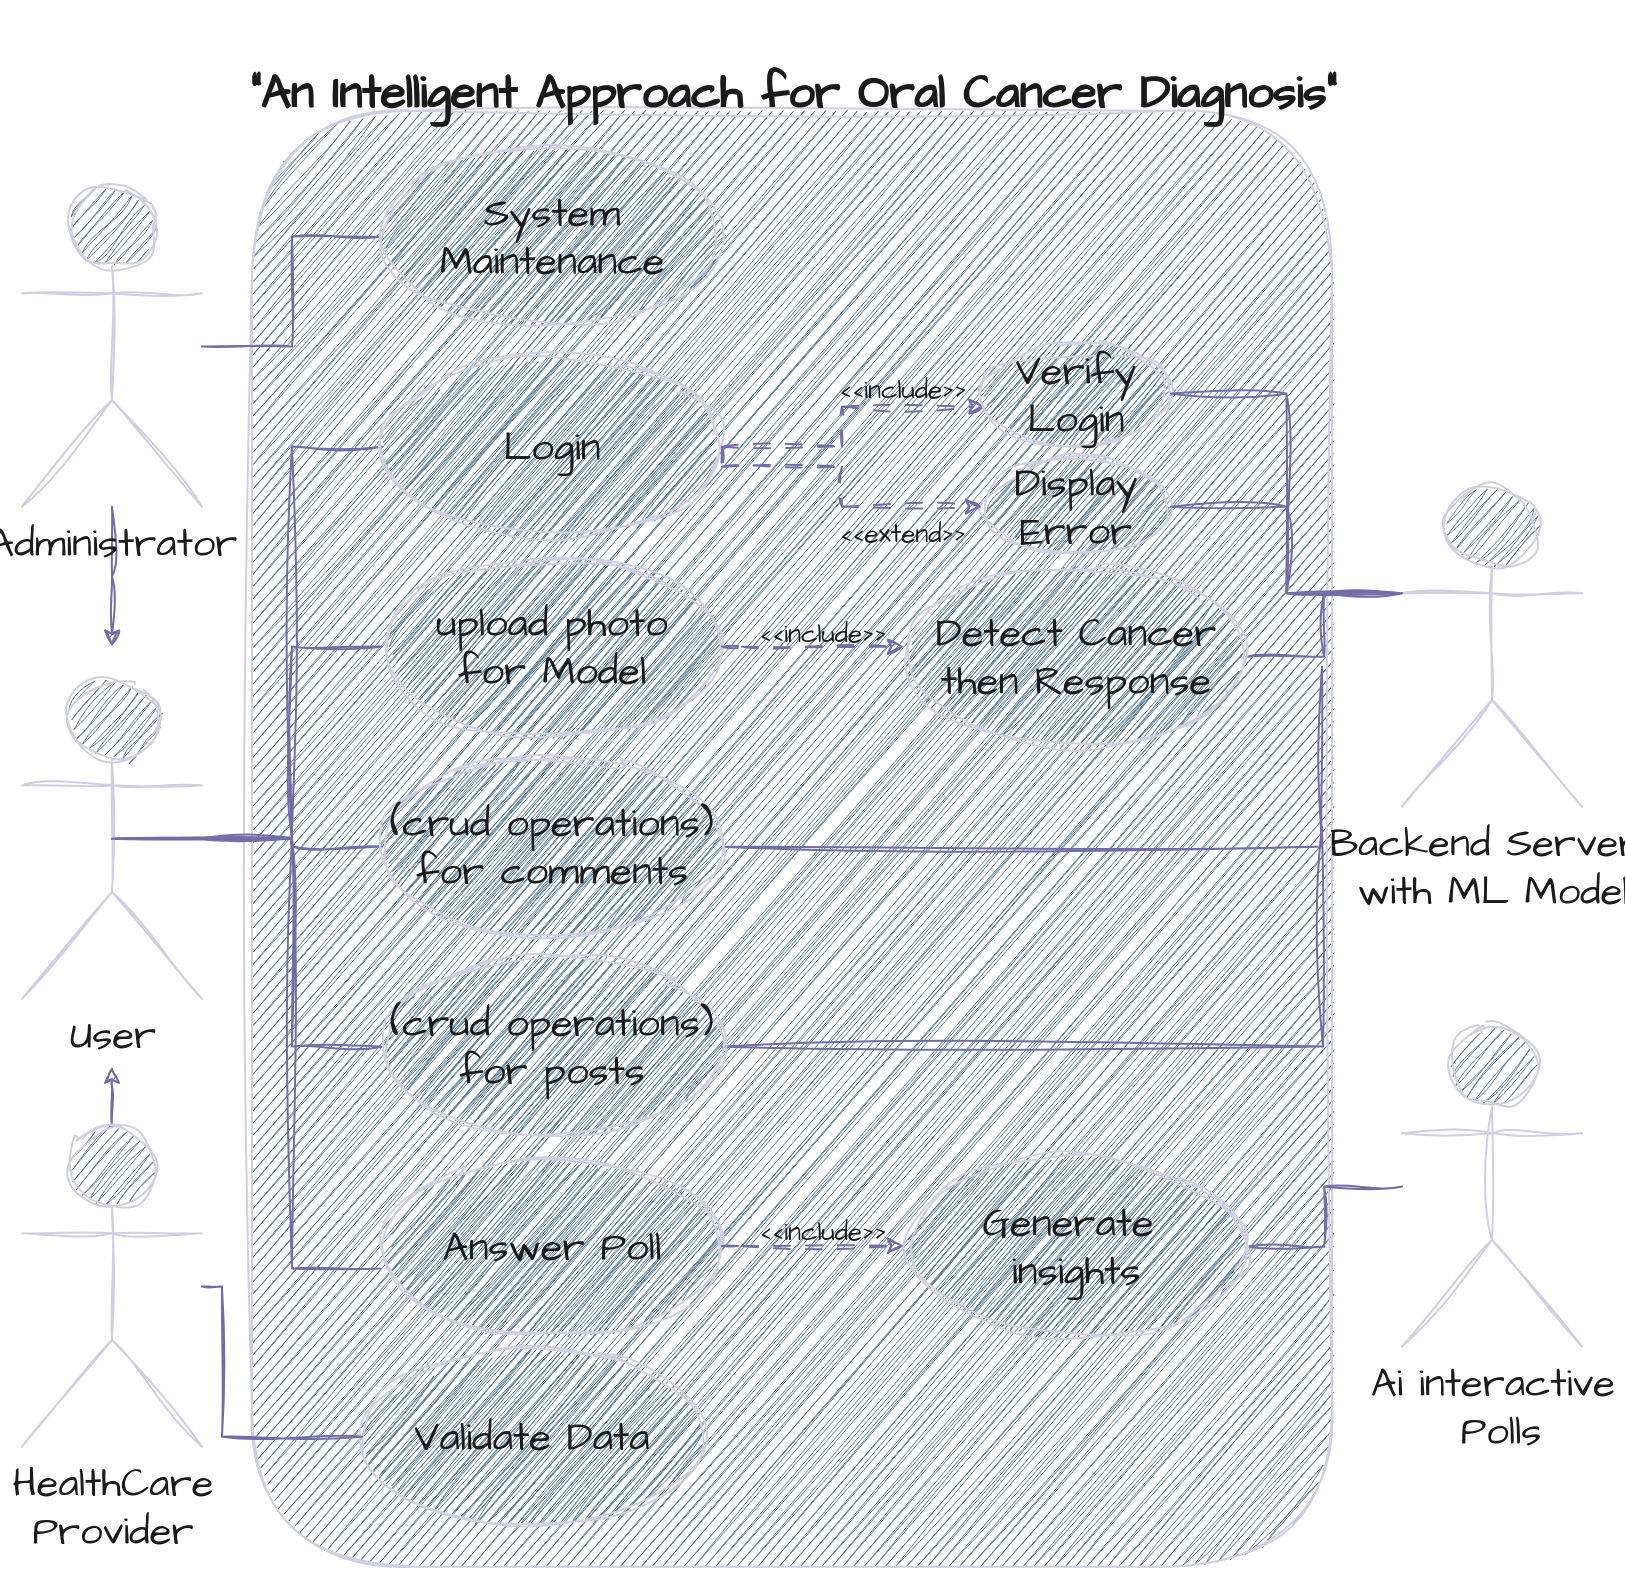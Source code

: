 <mxfile version="23.1.1" type="device">
  <diagram name="Page-1" id="C0hqogFzxGWnp2ZR-3Hl">
    <mxGraphModel dx="2049" dy="1103" grid="1" gridSize="10" guides="1" tooltips="1" connect="1" arrows="1" fold="1" page="1" pageScale="1" pageWidth="850" pageHeight="1100" math="0" shadow="0">
      <root>
        <mxCell id="0" />
        <mxCell id="1" parent="0" />
        <mxCell id="BpjemMMK_G_cXn7MYBE9-2" value="" style="rounded=1;whiteSpace=wrap;html=1;hachureGap=4;fontFamily=Architects Daughter;fontSource=https%3A%2F%2Ffonts.googleapis.com%2Fcss%3Ffamily%3DArchitects%2BDaughter;fontSize=20;sketch=1;curveFitting=1;jiggle=2;labelBackgroundColor=none;fillColor=#5D7F99;strokeColor=#D0CEE2;fontColor=#1A1A1A;" vertex="1" parent="1">
          <mxGeometry x="745" y="255.33" width="540" height="728" as="geometry" />
        </mxCell>
        <mxCell id="BpjemMMK_G_cXn7MYBE9-4" value="&lt;p align=&quot;center&quot; class=&quot;MsoNormal&quot;&gt;&lt;b&gt;&lt;font style=&quot;font-size: 23px;&quot;&gt;“An Intelligent Approach for Oral Cancer Diagnosis”&lt;/font&gt;&lt;/b&gt;&lt;b&gt;&lt;span style=&quot;font-size:22.0pt;&lt;br/&gt;font-family:&amp;quot;Tahoma&amp;quot;,sans-serif;mso-ascii-font-family:&amp;quot;Century Gothic&amp;quot;;&lt;br/&gt;mso-ascii-theme-font:minor-latin;mso-hansi-font-family:&amp;quot;Century Gothic&amp;quot;;&lt;br/&gt;mso-hansi-theme-font:minor-latin;mso-bidi-theme-font:minor-bidi;color:#002060&quot; dir=&quot;RTL&quot; lang=&quot;AR-SA&quot;&gt;&lt;/span&gt;&lt;/b&gt;&lt;/p&gt;" style="text;html=1;align=center;verticalAlign=middle;resizable=0;points=[];autosize=1;strokeColor=none;fillColor=none;fontSize=20;fontFamily=Architects Daughter;fontColor=#1A1A1A;" vertex="1" parent="1">
          <mxGeometry x="730" y="200" width="570" height="90" as="geometry" />
        </mxCell>
        <mxCell id="BpjemMMK_G_cXn7MYBE9-34" style="edgeStyle=orthogonalEdgeStyle;rounded=0;sketch=1;hachureGap=4;jiggle=2;curveFitting=1;orthogonalLoop=1;jettySize=auto;html=1;entryX=0;entryY=0.5;entryDx=0;entryDy=0;strokeColor=#736CA8;fontFamily=Architects Daughter;fontSource=https%3A%2F%2Ffonts.googleapis.com%2Fcss%3Ffamily%3DArchitects%2BDaughter;fontSize=16;fontColor=#1A1A1A;endArrow=none;endFill=0;" edge="1" parent="1" source="BpjemMMK_G_cXn7MYBE9-7" target="BpjemMMK_G_cXn7MYBE9-16">
          <mxGeometry relative="1" as="geometry" />
        </mxCell>
        <mxCell id="BpjemMMK_G_cXn7MYBE9-35" style="edgeStyle=orthogonalEdgeStyle;rounded=0;sketch=1;hachureGap=4;jiggle=2;curveFitting=1;orthogonalLoop=1;jettySize=auto;html=1;strokeColor=#736CA8;fontFamily=Architects Daughter;fontSource=https%3A%2F%2Ffonts.googleapis.com%2Fcss%3Ffamily%3DArchitects%2BDaughter;fontSize=16;fontColor=#1A1A1A;endArrow=none;endFill=0;" edge="1" parent="1" source="BpjemMMK_G_cXn7MYBE9-7" target="BpjemMMK_G_cXn7MYBE9-27">
          <mxGeometry relative="1" as="geometry" />
        </mxCell>
        <mxCell id="BpjemMMK_G_cXn7MYBE9-36" style="edgeStyle=orthogonalEdgeStyle;rounded=0;sketch=1;hachureGap=4;jiggle=2;curveFitting=1;orthogonalLoop=1;jettySize=auto;html=1;exitX=0.5;exitY=0.5;exitDx=0;exitDy=0;exitPerimeter=0;strokeColor=#736CA8;fontFamily=Architects Daughter;fontSource=https%3A%2F%2Ffonts.googleapis.com%2Fcss%3Ffamily%3DArchitects%2BDaughter;fontSize=16;fontColor=#1A1A1A;endArrow=none;endFill=0;" edge="1" parent="1" source="BpjemMMK_G_cXn7MYBE9-7" target="BpjemMMK_G_cXn7MYBE9-30">
          <mxGeometry relative="1" as="geometry" />
        </mxCell>
        <mxCell id="BpjemMMK_G_cXn7MYBE9-37" style="edgeStyle=orthogonalEdgeStyle;rounded=0;sketch=1;hachureGap=4;jiggle=2;curveFitting=1;orthogonalLoop=1;jettySize=auto;html=1;exitX=0.5;exitY=0.5;exitDx=0;exitDy=0;exitPerimeter=0;entryX=0;entryY=0.5;entryDx=0;entryDy=0;strokeColor=#736CA8;fontFamily=Architects Daughter;fontSource=https%3A%2F%2Ffonts.googleapis.com%2Fcss%3Ffamily%3DArchitects%2BDaughter;fontSize=16;fontColor=#1A1A1A;endArrow=none;endFill=0;" edge="1" parent="1" source="BpjemMMK_G_cXn7MYBE9-7" target="BpjemMMK_G_cXn7MYBE9-28">
          <mxGeometry relative="1" as="geometry" />
        </mxCell>
        <mxCell id="BpjemMMK_G_cXn7MYBE9-7" value="User" style="shape=umlActor;verticalLabelPosition=bottom;verticalAlign=top;html=1;outlineConnect=0;sketch=1;hachureGap=4;jiggle=2;curveFitting=1;strokeColor=#D0CEE2;fontFamily=Architects Daughter;fontSource=https%3A%2F%2Ffonts.googleapis.com%2Fcss%3Ffamily%3DArchitects%2BDaughter;fontSize=20;fontColor=#1A1A1A;fillColor=#5D7F99;" vertex="1" parent="1">
          <mxGeometry x="630" y="539.33" width="90" height="160" as="geometry" />
        </mxCell>
        <mxCell id="BpjemMMK_G_cXn7MYBE9-45" style="edgeStyle=orthogonalEdgeStyle;rounded=0;sketch=1;hachureGap=4;jiggle=2;curveFitting=1;orthogonalLoop=1;jettySize=auto;html=1;exitX=1;exitY=0.5;exitDx=0;exitDy=0;strokeColor=#736CA8;fontFamily=Architects Daughter;fontSource=https%3A%2F%2Ffonts.googleapis.com%2Fcss%3Ffamily%3DArchitects%2BDaughter;fontSize=16;fontColor=#1A1A1A;dashed=1;dashPattern=8 8;" edge="1" parent="1" source="BpjemMMK_G_cXn7MYBE9-16" target="BpjemMMK_G_cXn7MYBE9-43">
          <mxGeometry relative="1" as="geometry">
            <Array as="points">
              <mxPoint x="1040" y="423.33" />
              <mxPoint x="1040" y="403.33" />
            </Array>
          </mxGeometry>
        </mxCell>
        <mxCell id="BpjemMMK_G_cXn7MYBE9-46" value="&lt;font style=&quot;font-size: 13px;&quot;&gt;&amp;lt;&amp;lt;include&amp;gt;&amp;gt;&lt;/font&gt;" style="edgeLabel;html=1;align=center;verticalAlign=middle;resizable=0;points=[];fontSize=20;fontFamily=Architects Daughter;fontColor=#1A1A1A;labelBackgroundColor=none;" vertex="1" connectable="0" parent="BpjemMMK_G_cXn7MYBE9-45">
          <mxGeometry x="0.089" y="1" relative="1" as="geometry">
            <mxPoint x="27" y="-11" as="offset" />
          </mxGeometry>
        </mxCell>
        <mxCell id="BpjemMMK_G_cXn7MYBE9-16" value="Login" style="ellipse;whiteSpace=wrap;html=1;sketch=1;hachureGap=4;jiggle=2;curveFitting=1;strokeColor=#D0CEE2;fontFamily=Architects Daughter;fontSource=https%3A%2F%2Ffonts.googleapis.com%2Fcss%3Ffamily%3DArchitects%2BDaughter;fontSize=20;fontColor=#1A1A1A;fillColor=#5D7F99;" vertex="1" parent="1">
          <mxGeometry x="810" y="378.33" width="170" height="90" as="geometry" />
        </mxCell>
        <mxCell id="BpjemMMK_G_cXn7MYBE9-75" style="edgeStyle=orthogonalEdgeStyle;rounded=0;sketch=1;hachureGap=4;jiggle=2;curveFitting=1;orthogonalLoop=1;jettySize=auto;html=1;entryX=1;entryY=0.5;entryDx=0;entryDy=0;strokeColor=#736CA8;fontFamily=Architects Daughter;fontSource=https%3A%2F%2Ffonts.googleapis.com%2Fcss%3Ffamily%3DArchitects%2BDaughter;fontSize=16;fontColor=#1A1A1A;endArrow=none;endFill=0;" edge="1" parent="1" source="BpjemMMK_G_cXn7MYBE9-18" target="BpjemMMK_G_cXn7MYBE9-71">
          <mxGeometry relative="1" as="geometry" />
        </mxCell>
        <mxCell id="BpjemMMK_G_cXn7MYBE9-18" value="Ai interactive&lt;br&gt;&amp;nbsp;Polls" style="shape=umlActor;verticalLabelPosition=bottom;verticalAlign=top;html=1;outlineConnect=0;sketch=1;hachureGap=4;jiggle=2;curveFitting=1;strokeColor=#D0CEE2;fontFamily=Architects Daughter;fontSource=https%3A%2F%2Ffonts.googleapis.com%2Fcss%3Ffamily%3DArchitects%2BDaughter;fontSize=20;fontColor=#1A1A1A;fillColor=#5D7F99;" vertex="1" parent="1">
          <mxGeometry x="1320" y="713.33" width="90" height="160" as="geometry" />
        </mxCell>
        <mxCell id="BpjemMMK_G_cXn7MYBE9-67" style="edgeStyle=orthogonalEdgeStyle;rounded=0;sketch=1;hachureGap=4;jiggle=2;curveFitting=1;orthogonalLoop=1;jettySize=auto;html=1;exitX=0;exitY=0.333;exitDx=0;exitDy=0;exitPerimeter=0;entryX=1;entryY=0.5;entryDx=0;entryDy=0;strokeColor=#736CA8;fontFamily=Architects Daughter;fontSource=https%3A%2F%2Ffonts.googleapis.com%2Fcss%3Ffamily%3DArchitects%2BDaughter;fontSize=16;fontColor=#1A1A1A;endArrow=none;endFill=0;" edge="1" parent="1" source="BpjemMMK_G_cXn7MYBE9-25" target="BpjemMMK_G_cXn7MYBE9-66">
          <mxGeometry relative="1" as="geometry" />
        </mxCell>
        <mxCell id="BpjemMMK_G_cXn7MYBE9-25" value="Backend Server&amp;nbsp;&lt;br&gt;with ML Model" style="shape=umlActor;verticalLabelPosition=bottom;verticalAlign=top;html=1;outlineConnect=0;sketch=1;hachureGap=4;jiggle=2;curveFitting=1;strokeColor=#D0CEE2;fontFamily=Architects Daughter;fontSource=https%3A%2F%2Ffonts.googleapis.com%2Fcss%3Ffamily%3DArchitects%2BDaughter;fontSize=20;fontColor=#1A1A1A;fillColor=#5D7F99;" vertex="1" parent="1">
          <mxGeometry x="1320" y="443.33" width="90" height="160" as="geometry" />
        </mxCell>
        <mxCell id="BpjemMMK_G_cXn7MYBE9-62" style="edgeStyle=orthogonalEdgeStyle;rounded=0;sketch=1;hachureGap=4;jiggle=2;curveFitting=1;orthogonalLoop=1;jettySize=auto;html=1;strokeColor=#736CA8;fontFamily=Architects Daughter;fontSource=https%3A%2F%2Ffonts.googleapis.com%2Fcss%3Ffamily%3DArchitects%2BDaughter;fontSize=16;fontColor=#1A1A1A;endArrow=none;endFill=0;" edge="1" parent="1" source="BpjemMMK_G_cXn7MYBE9-26" target="BpjemMMK_G_cXn7MYBE9-53">
          <mxGeometry relative="1" as="geometry" />
        </mxCell>
        <mxCell id="BpjemMMK_G_cXn7MYBE9-65" style="edgeStyle=orthogonalEdgeStyle;rounded=0;sketch=1;hachureGap=4;jiggle=2;curveFitting=1;orthogonalLoop=1;jettySize=auto;html=1;strokeColor=#736CA8;fontFamily=Architects Daughter;fontSource=https%3A%2F%2Ffonts.googleapis.com%2Fcss%3Ffamily%3DArchitects%2BDaughter;fontSize=16;fontColor=#1A1A1A;" edge="1" parent="1" source="BpjemMMK_G_cXn7MYBE9-26">
          <mxGeometry relative="1" as="geometry">
            <mxPoint x="675" y="523.33" as="targetPoint" />
          </mxGeometry>
        </mxCell>
        <mxCell id="BpjemMMK_G_cXn7MYBE9-26" value="Administrator" style="shape=umlActor;verticalLabelPosition=bottom;verticalAlign=top;html=1;outlineConnect=0;sketch=1;hachureGap=4;jiggle=2;curveFitting=1;strokeColor=#D0CEE2;fontFamily=Architects Daughter;fontSource=https%3A%2F%2Ffonts.googleapis.com%2Fcss%3Ffamily%3DArchitects%2BDaughter;fontSize=20;fontColor=#1A1A1A;fillColor=#5D7F99;" vertex="1" parent="1">
          <mxGeometry x="630" y="293.33" width="90" height="160" as="geometry" />
        </mxCell>
        <mxCell id="BpjemMMK_G_cXn7MYBE9-27" value="upload photo&lt;br style=&quot;border-color: var(--border-color);&quot;&gt;for Model" style="ellipse;whiteSpace=wrap;html=1;sketch=1;hachureGap=4;jiggle=2;curveFitting=1;strokeColor=#D0CEE2;fontFamily=Architects Daughter;fontSource=https%3A%2F%2Ffonts.googleapis.com%2Fcss%3Ffamily%3DArchitects%2BDaughter;fontSize=20;fontColor=#1A1A1A;fillColor=#5D7F99;" vertex="1" parent="1">
          <mxGeometry x="810" y="478.33" width="170" height="90" as="geometry" />
        </mxCell>
        <mxCell id="BpjemMMK_G_cXn7MYBE9-79" style="edgeStyle=orthogonalEdgeStyle;rounded=0;sketch=1;hachureGap=4;jiggle=2;curveFitting=1;orthogonalLoop=1;jettySize=auto;html=1;exitX=1;exitY=0.5;exitDx=0;exitDy=0;strokeColor=#736CA8;fontFamily=Architects Daughter;fontSource=https%3A%2F%2Ffonts.googleapis.com%2Fcss%3Ffamily%3DArchitects%2BDaughter;fontSize=16;fontColor=#1A1A1A;endArrow=none;endFill=0;" edge="1" parent="1" source="BpjemMMK_G_cXn7MYBE9-28">
          <mxGeometry relative="1" as="geometry">
            <mxPoint x="1280.0" y="613.33" as="targetPoint" />
          </mxGeometry>
        </mxCell>
        <mxCell id="BpjemMMK_G_cXn7MYBE9-28" value="(crud operations) for posts" style="ellipse;whiteSpace=wrap;html=1;sketch=1;hachureGap=4;jiggle=2;curveFitting=1;strokeColor=#D0CEE2;fontFamily=Architects Daughter;fontSource=https%3A%2F%2Ffonts.googleapis.com%2Fcss%3Ffamily%3DArchitects%2BDaughter;fontSize=20;fontColor=#1A1A1A;fillColor=#5D7F99;" vertex="1" parent="1">
          <mxGeometry x="810" y="678.33" width="170" height="90" as="geometry" />
        </mxCell>
        <mxCell id="BpjemMMK_G_cXn7MYBE9-76" style="edgeStyle=orthogonalEdgeStyle;rounded=0;sketch=1;hachureGap=4;jiggle=2;curveFitting=1;orthogonalLoop=1;jettySize=auto;html=1;exitX=1;exitY=0.5;exitDx=0;exitDy=0;strokeColor=#736CA8;fontFamily=Architects Daughter;fontSource=https%3A%2F%2Ffonts.googleapis.com%2Fcss%3Ffamily%3DArchitects%2BDaughter;fontSize=16;fontColor=#1A1A1A;endArrow=none;endFill=0;" edge="1" parent="1" source="BpjemMMK_G_cXn7MYBE9-30">
          <mxGeometry relative="1" as="geometry">
            <mxPoint x="1280" y="533.33" as="targetPoint" />
            <Array as="points">
              <mxPoint x="1280" y="623.33" />
            </Array>
          </mxGeometry>
        </mxCell>
        <mxCell id="BpjemMMK_G_cXn7MYBE9-30" value="(crud operations) for comments" style="ellipse;whiteSpace=wrap;html=1;sketch=1;hachureGap=4;jiggle=2;curveFitting=1;strokeColor=#D0CEE2;fontFamily=Architects Daughter;fontSource=https%3A%2F%2Ffonts.googleapis.com%2Fcss%3Ffamily%3DArchitects%2BDaughter;fontSize=20;fontColor=#1A1A1A;fillColor=#5D7F99;" vertex="1" parent="1">
          <mxGeometry x="810" y="578.33" width="170" height="90" as="geometry" />
        </mxCell>
        <mxCell id="BpjemMMK_G_cXn7MYBE9-31" value="Answer Poll" style="ellipse;whiteSpace=wrap;html=1;sketch=1;hachureGap=4;jiggle=2;curveFitting=1;strokeColor=#D0CEE2;fontFamily=Architects Daughter;fontSource=https%3A%2F%2Ffonts.googleapis.com%2Fcss%3Ffamily%3DArchitects%2BDaughter;fontSize=20;fontColor=#1A1A1A;fillColor=#5D7F99;" vertex="1" parent="1">
          <mxGeometry x="810" y="778.33" width="170" height="90" as="geometry" />
        </mxCell>
        <mxCell id="BpjemMMK_G_cXn7MYBE9-32" value="Validate Data" style="ellipse;whiteSpace=wrap;html=1;sketch=1;hachureGap=4;jiggle=2;curveFitting=1;strokeColor=#D0CEE2;fontFamily=Architects Daughter;fontSource=https%3A%2F%2Ffonts.googleapis.com%2Fcss%3Ffamily%3DArchitects%2BDaughter;fontSize=20;fontColor=#1A1A1A;fillColor=#5D7F99;" vertex="1" parent="1">
          <mxGeometry x="800" y="873.33" width="170" height="90" as="geometry" />
        </mxCell>
        <mxCell id="BpjemMMK_G_cXn7MYBE9-38" style="edgeStyle=orthogonalEdgeStyle;rounded=0;sketch=1;hachureGap=4;jiggle=2;curveFitting=1;orthogonalLoop=1;jettySize=auto;html=1;exitX=0.5;exitY=0.5;exitDx=0;exitDy=0;exitPerimeter=0;entryX=-0.006;entryY=0.622;entryDx=0;entryDy=0;entryPerimeter=0;strokeColor=#736CA8;fontFamily=Architects Daughter;fontSource=https%3A%2F%2Ffonts.googleapis.com%2Fcss%3Ffamily%3DArchitects%2BDaughter;fontSize=16;fontColor=#1A1A1A;endArrow=none;endFill=0;" edge="1" parent="1" source="BpjemMMK_G_cXn7MYBE9-7" target="BpjemMMK_G_cXn7MYBE9-31">
          <mxGeometry relative="1" as="geometry" />
        </mxCell>
        <mxCell id="BpjemMMK_G_cXn7MYBE9-43" value="Verify&lt;br&gt;Login" style="ellipse;whiteSpace=wrap;html=1;sketch=1;hachureGap=4;jiggle=2;curveFitting=1;strokeColor=#D0CEE2;fontFamily=Architects Daughter;fontSource=https%3A%2F%2Ffonts.googleapis.com%2Fcss%3Ffamily%3DArchitects%2BDaughter;fontSize=20;fontColor=#1A1A1A;fillColor=#5D7F99;" vertex="1" parent="1">
          <mxGeometry x="1110" y="371.67" width="94.44" height="50" as="geometry" />
        </mxCell>
        <mxCell id="BpjemMMK_G_cXn7MYBE9-44" value="Display Error" style="ellipse;whiteSpace=wrap;html=1;sketch=1;hachureGap=4;jiggle=2;curveFitting=1;strokeColor=#D0CEE2;fontFamily=Architects Daughter;fontSource=https%3A%2F%2Ffonts.googleapis.com%2Fcss%3Ffamily%3DArchitects%2BDaughter;fontSize=20;fontColor=#1A1A1A;fillColor=#5D7F99;" vertex="1" parent="1">
          <mxGeometry x="1110" y="428.33" width="94.44" height="50" as="geometry" />
        </mxCell>
        <mxCell id="BpjemMMK_G_cXn7MYBE9-47" style="edgeStyle=orthogonalEdgeStyle;rounded=0;sketch=1;hachureGap=4;jiggle=2;curveFitting=1;orthogonalLoop=1;jettySize=auto;html=1;strokeColor=#736CA8;fontFamily=Architects Daughter;fontSource=https%3A%2F%2Ffonts.googleapis.com%2Fcss%3Ffamily%3DArchitects%2BDaughter;fontSize=16;fontColor=#1A1A1A;dashed=1;dashPattern=8 8;entryX=0;entryY=0.5;entryDx=0;entryDy=0;" edge="1" parent="1" target="BpjemMMK_G_cXn7MYBE9-44">
          <mxGeometry relative="1" as="geometry">
            <mxPoint x="980" y="423.33" as="sourcePoint" />
            <mxPoint x="1120" y="315.33" as="targetPoint" />
            <Array as="points">
              <mxPoint x="980" y="433.33" />
              <mxPoint x="1040" y="433.33" />
              <mxPoint x="1040" y="453.33" />
            </Array>
          </mxGeometry>
        </mxCell>
        <mxCell id="BpjemMMK_G_cXn7MYBE9-48" value="&lt;font style=&quot;font-size: 13px;&quot;&gt;&amp;lt;&amp;lt;extend&amp;gt;&amp;gt;&lt;/font&gt;" style="edgeLabel;html=1;align=center;verticalAlign=middle;resizable=0;points=[];fontSize=20;fontFamily=Architects Daughter;fontColor=#1A1A1A;labelBackgroundColor=none;" vertex="1" connectable="0" parent="BpjemMMK_G_cXn7MYBE9-47">
          <mxGeometry x="0.089" y="1" relative="1" as="geometry">
            <mxPoint x="29" y="13" as="offset" />
          </mxGeometry>
        </mxCell>
        <mxCell id="BpjemMMK_G_cXn7MYBE9-49" style="edgeStyle=orthogonalEdgeStyle;rounded=0;sketch=1;hachureGap=4;jiggle=2;curveFitting=1;orthogonalLoop=1;jettySize=auto;html=1;entryX=0;entryY=0.333;entryDx=0;entryDy=0;entryPerimeter=0;strokeColor=#736CA8;fontFamily=Architects Daughter;fontSource=https%3A%2F%2Ffonts.googleapis.com%2Fcss%3Ffamily%3DArchitects%2BDaughter;fontSize=16;fontColor=#1A1A1A;endArrow=none;endFill=0;" edge="1" parent="1" source="BpjemMMK_G_cXn7MYBE9-43" target="BpjemMMK_G_cXn7MYBE9-25">
          <mxGeometry relative="1" as="geometry" />
        </mxCell>
        <mxCell id="BpjemMMK_G_cXn7MYBE9-50" style="edgeStyle=orthogonalEdgeStyle;rounded=0;sketch=1;hachureGap=4;jiggle=2;curveFitting=1;orthogonalLoop=1;jettySize=auto;html=1;exitX=1;exitY=0.5;exitDx=0;exitDy=0;entryX=0;entryY=0.333;entryDx=0;entryDy=0;entryPerimeter=0;strokeColor=#736CA8;fontFamily=Architects Daughter;fontSource=https%3A%2F%2Ffonts.googleapis.com%2Fcss%3Ffamily%3DArchitects%2BDaughter;fontSize=16;fontColor=#1A1A1A;endArrow=none;endFill=0;" edge="1" parent="1" source="BpjemMMK_G_cXn7MYBE9-44" target="BpjemMMK_G_cXn7MYBE9-25">
          <mxGeometry relative="1" as="geometry" />
        </mxCell>
        <mxCell id="BpjemMMK_G_cXn7MYBE9-53" value="System Maintenance" style="ellipse;whiteSpace=wrap;html=1;sketch=1;hachureGap=4;jiggle=2;curveFitting=1;strokeColor=#D0CEE2;fontFamily=Architects Daughter;fontSource=https%3A%2F%2Ffonts.googleapis.com%2Fcss%3Ffamily%3DArchitects%2BDaughter;fontSize=20;fontColor=#1A1A1A;fillColor=#5D7F99;" vertex="1" parent="1">
          <mxGeometry x="810" y="273.33" width="170" height="90" as="geometry" />
        </mxCell>
        <mxCell id="BpjemMMK_G_cXn7MYBE9-59" style="edgeStyle=orthogonalEdgeStyle;rounded=0;sketch=1;hachureGap=4;jiggle=2;curveFitting=1;orthogonalLoop=1;jettySize=auto;html=1;strokeColor=#736CA8;fontFamily=Architects Daughter;fontSource=https%3A%2F%2Ffonts.googleapis.com%2Fcss%3Ffamily%3DArchitects%2BDaughter;fontSize=16;fontColor=#1A1A1A;" edge="1" parent="1" source="BpjemMMK_G_cXn7MYBE9-54">
          <mxGeometry relative="1" as="geometry">
            <mxPoint x="675" y="733.33" as="targetPoint" />
          </mxGeometry>
        </mxCell>
        <mxCell id="BpjemMMK_G_cXn7MYBE9-61" style="edgeStyle=orthogonalEdgeStyle;rounded=0;sketch=1;hachureGap=4;jiggle=2;curveFitting=1;orthogonalLoop=1;jettySize=auto;html=1;strokeColor=#736CA8;fontFamily=Architects Daughter;fontSource=https%3A%2F%2Ffonts.googleapis.com%2Fcss%3Ffamily%3DArchitects%2BDaughter;fontSize=16;fontColor=#1A1A1A;endArrow=none;endFill=0;" edge="1" parent="1" source="BpjemMMK_G_cXn7MYBE9-54" target="BpjemMMK_G_cXn7MYBE9-32">
          <mxGeometry relative="1" as="geometry">
            <Array as="points">
              <mxPoint x="730" y="843.33" />
              <mxPoint x="730" y="918.33" />
            </Array>
          </mxGeometry>
        </mxCell>
        <mxCell id="BpjemMMK_G_cXn7MYBE9-54" value="HealthCare &lt;br&gt;Provider" style="shape=umlActor;verticalLabelPosition=bottom;verticalAlign=top;html=1;outlineConnect=0;sketch=1;hachureGap=4;jiggle=2;curveFitting=1;strokeColor=#D0CEE2;fontFamily=Architects Daughter;fontSource=https%3A%2F%2Ffonts.googleapis.com%2Fcss%3Ffamily%3DArchitects%2BDaughter;fontSize=20;fontColor=#1A1A1A;fillColor=#5D7F99;" vertex="1" parent="1">
          <mxGeometry x="630" y="763.33" width="90" height="160" as="geometry" />
        </mxCell>
        <mxCell id="BpjemMMK_G_cXn7MYBE9-66" value="Detect Cancer&lt;br&gt;then Response" style="ellipse;whiteSpace=wrap;html=1;sketch=1;hachureGap=4;jiggle=2;curveFitting=1;strokeColor=#D0CEE2;fontFamily=Architects Daughter;fontSource=https%3A%2F%2Ffonts.googleapis.com%2Fcss%3Ffamily%3DArchitects%2BDaughter;fontSize=20;fontColor=#1A1A1A;fillColor=#5D7F99;" vertex="1" parent="1">
          <mxGeometry x="1072.22" y="483.33" width="170" height="90" as="geometry" />
        </mxCell>
        <mxCell id="BpjemMMK_G_cXn7MYBE9-69" style="edgeStyle=orthogonalEdgeStyle;rounded=0;sketch=1;hachureGap=4;jiggle=2;curveFitting=1;orthogonalLoop=1;jettySize=auto;html=1;exitX=1;exitY=0.5;exitDx=0;exitDy=0;strokeColor=#736CA8;fontFamily=Architects Daughter;fontSource=https%3A%2F%2Ffonts.googleapis.com%2Fcss%3Ffamily%3DArchitects%2BDaughter;fontSize=16;fontColor=#1A1A1A;dashed=1;dashPattern=8 8;" edge="1" parent="1" source="BpjemMMK_G_cXn7MYBE9-27">
          <mxGeometry relative="1" as="geometry">
            <mxPoint x="939" y="543.33" as="sourcePoint" />
            <mxPoint x="1071" y="523.33" as="targetPoint" />
            <Array as="points">
              <mxPoint x="990" y="523.33" />
              <mxPoint x="990" y="523.33" />
            </Array>
          </mxGeometry>
        </mxCell>
        <mxCell id="BpjemMMK_G_cXn7MYBE9-70" value="&lt;font style=&quot;font-size: 13px;&quot;&gt;&amp;lt;&amp;lt;include&amp;gt;&amp;gt;&lt;/font&gt;" style="edgeLabel;html=1;align=center;verticalAlign=middle;resizable=0;points=[];fontSize=20;fontFamily=Architects Daughter;fontColor=#1A1A1A;labelBackgroundColor=none;" vertex="1" connectable="0" parent="BpjemMMK_G_cXn7MYBE9-69">
          <mxGeometry x="0.089" y="1" relative="1" as="geometry">
            <mxPoint y="-9" as="offset" />
          </mxGeometry>
        </mxCell>
        <mxCell id="BpjemMMK_G_cXn7MYBE9-71" value="Generate&amp;nbsp;&lt;br&gt;insights" style="ellipse;whiteSpace=wrap;html=1;sketch=1;hachureGap=4;jiggle=2;curveFitting=1;strokeColor=#D0CEE2;fontFamily=Architects Daughter;fontSource=https%3A%2F%2Ffonts.googleapis.com%2Fcss%3Ffamily%3DArchitects%2BDaughter;fontSize=20;fontColor=#1A1A1A;fillColor=#5D7F99;" vertex="1" parent="1">
          <mxGeometry x="1072.22" y="778.33" width="170" height="90" as="geometry" />
        </mxCell>
        <mxCell id="BpjemMMK_G_cXn7MYBE9-73" style="edgeStyle=orthogonalEdgeStyle;rounded=0;sketch=1;hachureGap=4;jiggle=2;curveFitting=1;orthogonalLoop=1;jettySize=auto;html=1;exitX=1;exitY=0.5;exitDx=0;exitDy=0;strokeColor=#736CA8;fontFamily=Architects Daughter;fontSource=https%3A%2F%2Ffonts.googleapis.com%2Fcss%3Ffamily%3DArchitects%2BDaughter;fontSize=16;fontColor=#1A1A1A;dashed=1;dashPattern=8 8;" edge="1" parent="1">
          <mxGeometry relative="1" as="geometry">
            <mxPoint x="980" y="822.99" as="sourcePoint" />
            <mxPoint x="1071" y="822.99" as="targetPoint" />
            <Array as="points">
              <mxPoint x="990" y="822.99" />
              <mxPoint x="990" y="822.99" />
            </Array>
          </mxGeometry>
        </mxCell>
        <mxCell id="BpjemMMK_G_cXn7MYBE9-74" value="&lt;font style=&quot;font-size: 13px;&quot;&gt;&amp;lt;&amp;lt;include&amp;gt;&amp;gt;&lt;/font&gt;" style="edgeLabel;html=1;align=center;verticalAlign=middle;resizable=0;points=[];fontSize=20;fontFamily=Architects Daughter;fontColor=#1A1A1A;labelBackgroundColor=none;" vertex="1" connectable="0" parent="BpjemMMK_G_cXn7MYBE9-73">
          <mxGeometry x="0.089" y="1" relative="1" as="geometry">
            <mxPoint y="-9" as="offset" />
          </mxGeometry>
        </mxCell>
      </root>
    </mxGraphModel>
  </diagram>
</mxfile>
